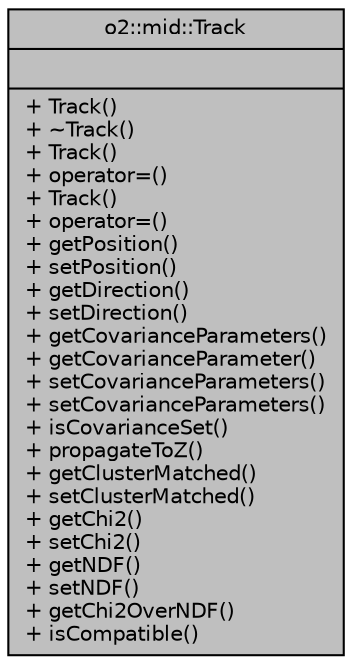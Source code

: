 digraph "o2::mid::Track"
{
 // INTERACTIVE_SVG=YES
  bgcolor="transparent";
  edge [fontname="Helvetica",fontsize="10",labelfontname="Helvetica",labelfontsize="10"];
  node [fontname="Helvetica",fontsize="10",shape=record];
  Node1 [label="{o2::mid::Track\n||+ Track()\l+ ~Track()\l+ Track()\l+ operator=()\l+ Track()\l+ operator=()\l+ getPosition()\l+ setPosition()\l+ getDirection()\l+ setDirection()\l+ getCovarianceParameters()\l+ getCovarianceParameter()\l+ setCovarianceParameters()\l+ setCovarianceParameters()\l+ isCovarianceSet()\l+ propagateToZ()\l+ getClusterMatched()\l+ setClusterMatched()\l+ getChi2()\l+ setChi2()\l+ getNDF()\l+ setNDF()\l+ getChi2OverNDF()\l+ isCompatible()\l}",height=0.2,width=0.4,color="black", fillcolor="grey75", style="filled" fontcolor="black"];
}
